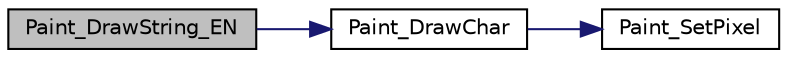 digraph "Paint_DrawString_EN"
{
 // LATEX_PDF_SIZE
  bgcolor="transparent";
  edge [fontname="Helvetica",fontsize="10",labelfontname="Helvetica",labelfontsize="10"];
  node [fontname="Helvetica",fontsize="10",shape=record];
  rankdir="LR";
  Node1 [label="Paint_DrawString_EN",height=0.2,width=0.4,color="black", fillcolor="grey75", style="filled", fontcolor="black",tooltip="function: Display the string parameter: Xstart ：X coordinate Ystart ：Y coordinate pString ：The first ..."];
  Node1 -> Node2 [color="midnightblue",fontsize="10",style="solid",fontname="Helvetica"];
  Node2 [label="Paint_DrawChar",height=0.2,width=0.4,color="black",URL="$GUI__Paint_8c.html#a445504f3acd814f2c2dab209e8b7e26e",tooltip="function: Show English characters parameter: Xpoint ：X coordinate Ypoint ：Y coordinate Acsii_Char ：To..."];
  Node2 -> Node3 [color="midnightblue",fontsize="10",style="solid",fontname="Helvetica"];
  Node3 [label="Paint_SetPixel",height=0.2,width=0.4,color="black",URL="$GUI__Paint_8c.html#a48f4f5f8b9b528f98d3ddb1c2e2e108f",tooltip="function: Draw Pixels parameter: Xpoint : At point X Ypoint : At point Y Color : Painted colors"];
}
